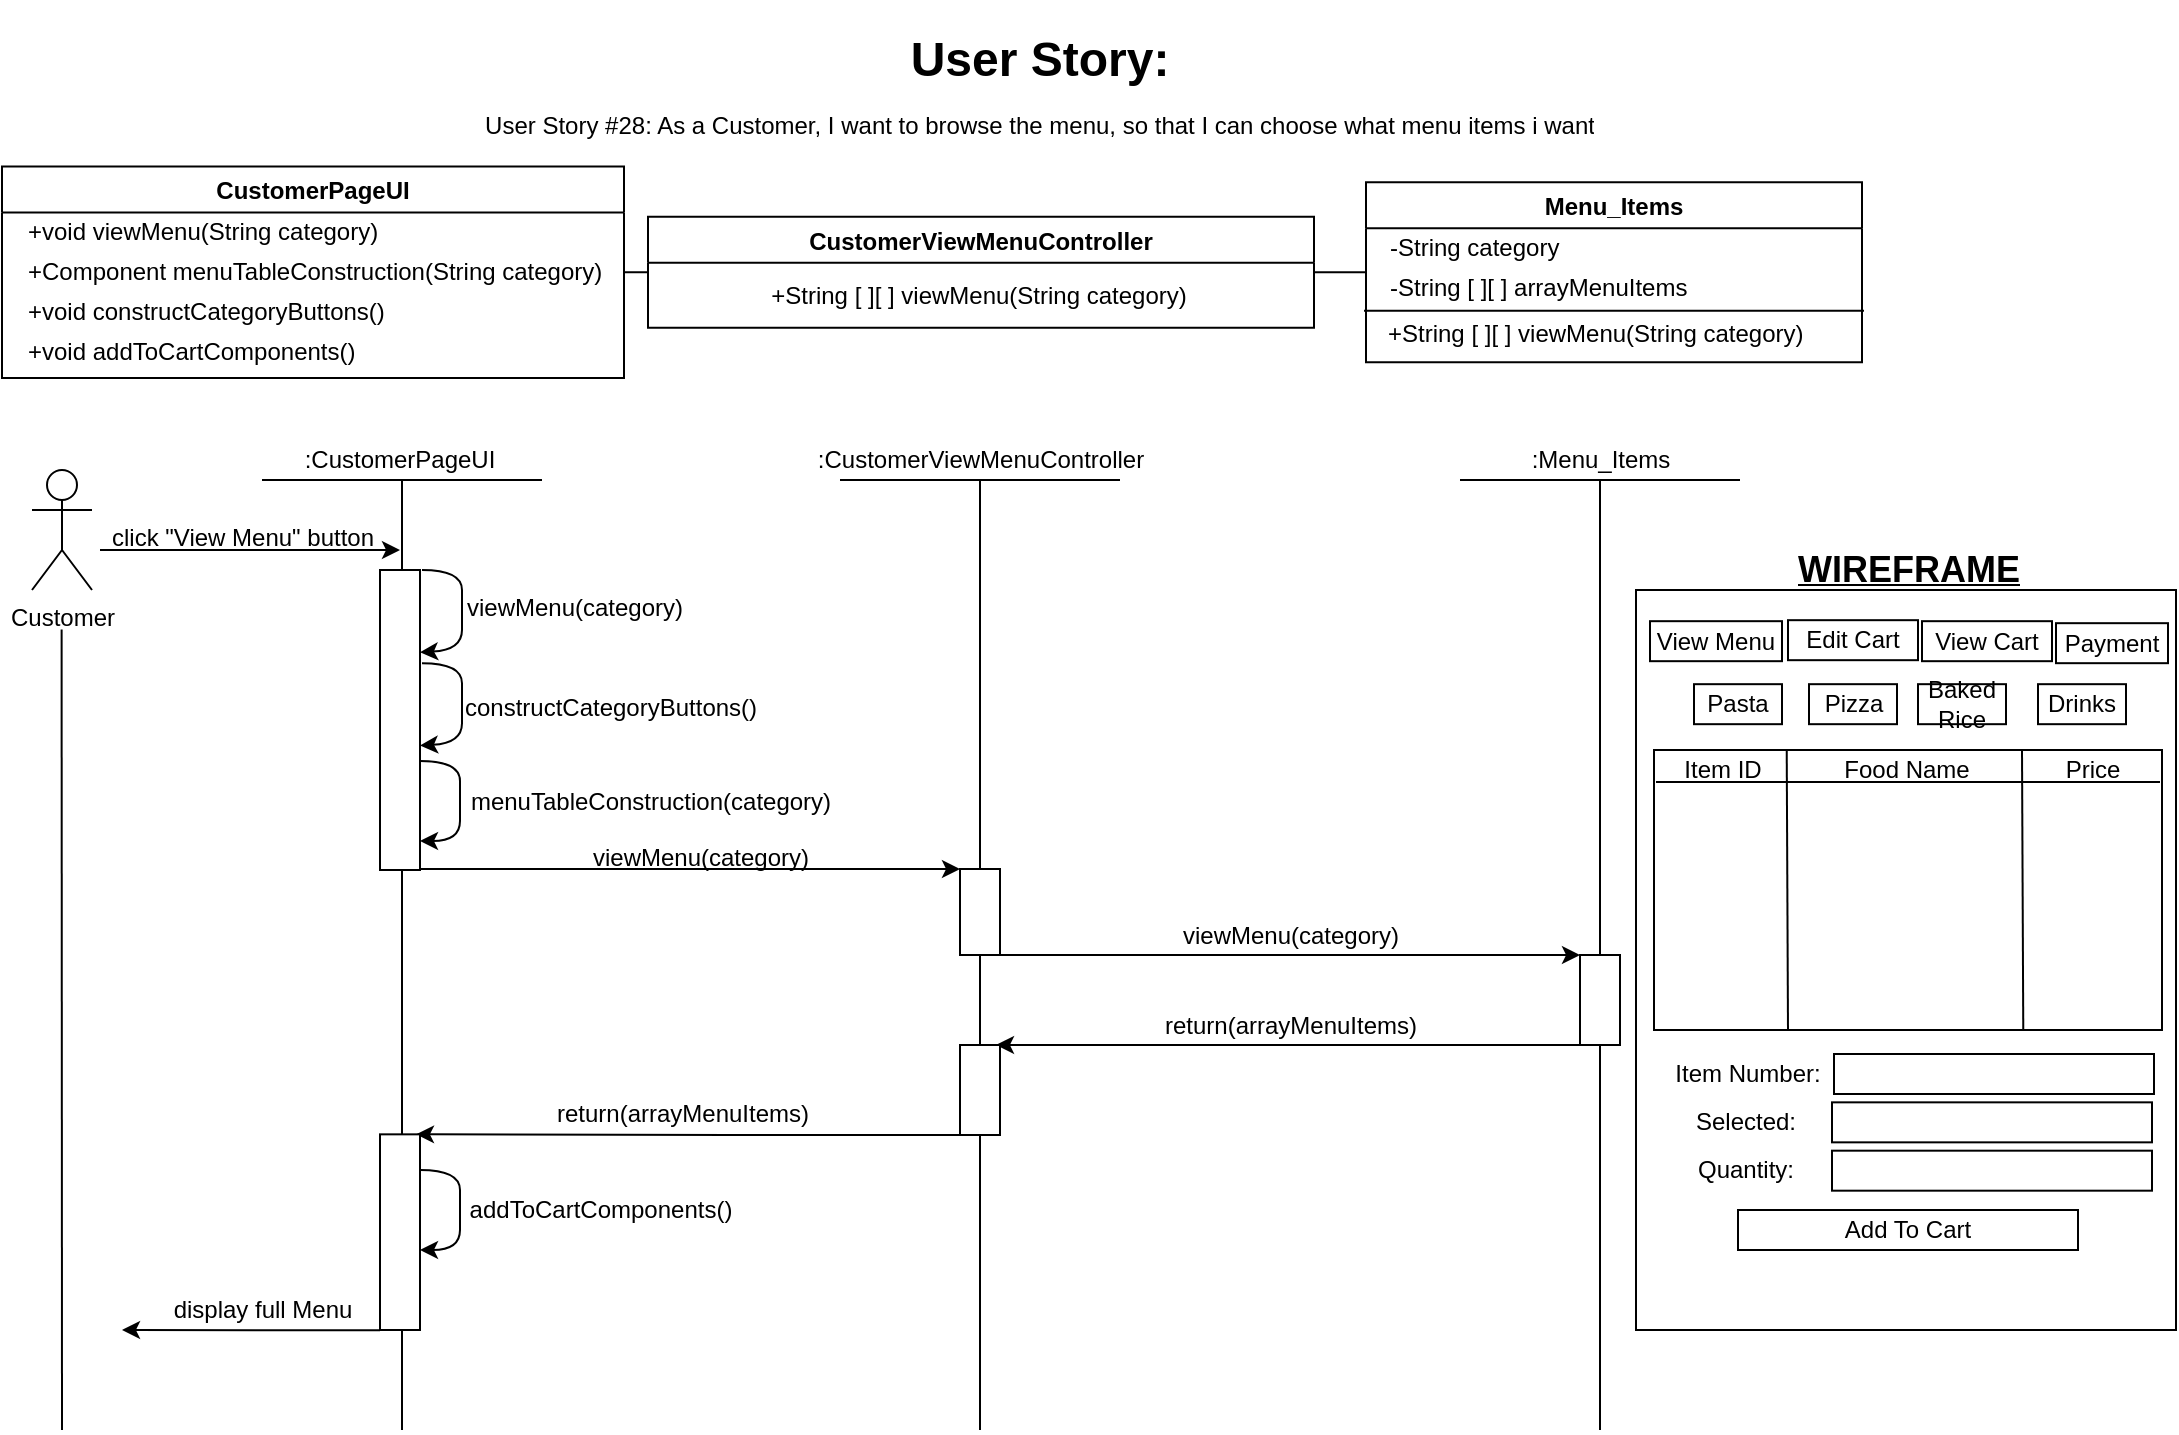 <mxfile version="18.0.4" type="device"><diagram id="kgpKYQtTHZ0yAKxKKP6v" name="Page-1"><mxGraphModel dx="373" dy="285" grid="1" gridSize="10" guides="1" tooltips="1" connect="1" arrows="1" fold="1" page="1" pageScale="1" pageWidth="1100" pageHeight="850" math="0" shadow="0"><root><mxCell id="0"/><mxCell id="1" parent="0"/><mxCell id="jZgrcrFYeaZh8gr0yXMg-41" value="" style="rounded=0;whiteSpace=wrap;html=1;" parent="1" vertex="1"><mxGeometry x="827" y="300" width="270" height="370" as="geometry"/></mxCell><mxCell id="jZgrcrFYeaZh8gr0yXMg-58" value="" style="endArrow=none;html=1;rounded=0;fontSize=17;" parent="1" edge="1"><mxGeometry width="50" height="50" relative="1" as="geometry"><mxPoint x="210" y="720" as="sourcePoint"/><mxPoint x="210" y="245.5" as="targetPoint"/></mxGeometry></mxCell><mxCell id="jZgrcrFYeaZh8gr0yXMg-2" value="CustomerPageUI" style="swimlane;" parent="1" vertex="1"><mxGeometry x="10" y="88.21" width="311" height="105.82" as="geometry"/></mxCell><mxCell id="jZgrcrFYeaZh8gr0yXMg-3" value="+void viewMenu(String category)" style="text;html=1;align=left;verticalAlign=middle;resizable=0;points=[];autosize=1;strokeColor=none;fillColor=none;" parent="jZgrcrFYeaZh8gr0yXMg-2" vertex="1"><mxGeometry x="11" y="23" width="190" height="20" as="geometry"/></mxCell><mxCell id="UyJxPFIOWj1iNq7rBaPs-1" value="+Component menuTableConstruction(String category)" style="text;html=1;align=left;verticalAlign=middle;resizable=0;points=[];autosize=1;strokeColor=none;fillColor=none;" parent="jZgrcrFYeaZh8gr0yXMg-2" vertex="1"><mxGeometry x="11" y="43" width="300" height="20" as="geometry"/></mxCell><mxCell id="3pkiMZ76L7Jx5bTfX0Fe-1" value="+void constructCategoryButtons()" style="text;html=1;align=left;verticalAlign=middle;resizable=0;points=[];autosize=1;strokeColor=none;fillColor=none;" parent="jZgrcrFYeaZh8gr0yXMg-2" vertex="1"><mxGeometry x="11" y="63" width="190" height="20" as="geometry"/></mxCell><mxCell id="3pkiMZ76L7Jx5bTfX0Fe-9" value="+void addToCartComponents()" style="text;html=1;align=left;verticalAlign=middle;resizable=0;points=[];autosize=1;strokeColor=none;fillColor=none;" parent="jZgrcrFYeaZh8gr0yXMg-2" vertex="1"><mxGeometry x="11" y="83" width="180" height="20" as="geometry"/></mxCell><mxCell id="jZgrcrFYeaZh8gr0yXMg-6" value="CustomerViewMenuController" style="swimlane;startSize=23;" parent="1" vertex="1"><mxGeometry x="333" y="113.37" width="333" height="55.5" as="geometry"/></mxCell><mxCell id="jZgrcrFYeaZh8gr0yXMg-7" value="&lt;div style=&quot;text-align: left&quot;&gt;+String [ ][ ] viewMenu(String category)&lt;/div&gt;" style="text;html=1;align=center;verticalAlign=middle;resizable=0;points=[];autosize=1;strokeColor=none;fillColor=none;" parent="jZgrcrFYeaZh8gr0yXMg-6" vertex="1"><mxGeometry x="55" y="30" width="220" height="20" as="geometry"/></mxCell><mxCell id="jZgrcrFYeaZh8gr0yXMg-8" value="Menu_Items" style="swimlane;" parent="1" vertex="1"><mxGeometry x="692" y="96.12" width="248" height="90" as="geometry"/></mxCell><mxCell id="jZgrcrFYeaZh8gr0yXMg-12" value="" style="endArrow=none;html=1;rounded=0;" parent="jZgrcrFYeaZh8gr0yXMg-8" edge="1"><mxGeometry width="50" height="50" relative="1" as="geometry"><mxPoint x="-1" y="64.25" as="sourcePoint"/><mxPoint x="249" y="64.25" as="targetPoint"/></mxGeometry></mxCell><mxCell id="jZgrcrFYeaZh8gr0yXMg-13" value="&lt;div style=&quot;text-align: justify&quot;&gt;+String [ ][ ] viewMenu(String category)&lt;/div&gt;" style="text;html=1;align=left;verticalAlign=middle;resizable=0;points=[];autosize=1;strokeColor=none;fillColor=none;" parent="jZgrcrFYeaZh8gr0yXMg-8" vertex="1"><mxGeometry x="9" y="66" width="220" height="20" as="geometry"/></mxCell><mxCell id="8a033JhcUuYnLw-s18lT-4" value="-String [ ][ ] arrayMenuItems" style="text;html=1;align=left;verticalAlign=middle;resizable=0;points=[];autosize=1;strokeColor=none;fillColor=none;" parent="jZgrcrFYeaZh8gr0yXMg-8" vertex="1"><mxGeometry x="10" y="43" width="160" height="20" as="geometry"/></mxCell><mxCell id="UyJxPFIOWj1iNq7rBaPs-8" value="-String category" style="text;html=1;align=left;verticalAlign=middle;resizable=0;points=[];autosize=1;strokeColor=none;fillColor=none;" parent="jZgrcrFYeaZh8gr0yXMg-8" vertex="1"><mxGeometry x="10" y="23" width="100" height="20" as="geometry"/></mxCell><mxCell id="jZgrcrFYeaZh8gr0yXMg-15" value="" style="endArrow=none;html=1;rounded=0;exitX=1;exitY=0.5;exitDx=0;exitDy=0;entryX=0;entryY=0.5;entryDx=0;entryDy=0;" parent="1" source="jZgrcrFYeaZh8gr0yXMg-2" target="jZgrcrFYeaZh8gr0yXMg-6" edge="1"><mxGeometry width="50" height="50" relative="1" as="geometry"><mxPoint x="547" y="371.12" as="sourcePoint"/><mxPoint x="597" y="321.12" as="targetPoint"/></mxGeometry></mxCell><mxCell id="jZgrcrFYeaZh8gr0yXMg-16" value="" style="endArrow=none;html=1;rounded=0;entryX=0;entryY=0.5;entryDx=0;entryDy=0;exitX=1;exitY=0.5;exitDx=0;exitDy=0;" parent="1" source="jZgrcrFYeaZh8gr0yXMg-6" target="jZgrcrFYeaZh8gr0yXMg-8" edge="1"><mxGeometry width="50" height="50" relative="1" as="geometry"><mxPoint x="547" y="191.12" as="sourcePoint"/><mxPoint x="547" y="221.12" as="targetPoint"/></mxGeometry></mxCell><mxCell id="jZgrcrFYeaZh8gr0yXMg-17" style="edgeStyle=orthogonalEdgeStyle;rounded=0;orthogonalLoop=1;jettySize=auto;html=1;" parent="1" edge="1"><mxGeometry relative="1" as="geometry"><mxPoint x="209" y="280" as="targetPoint"/><Array as="points"><mxPoint x="109" y="280"/><mxPoint x="109" y="280"/></Array><mxPoint x="59" y="280" as="sourcePoint"/></mxGeometry></mxCell><mxCell id="jZgrcrFYeaZh8gr0yXMg-18" value="Customer" style="shape=umlActor;verticalLabelPosition=bottom;verticalAlign=top;html=1;outlineConnect=0;" parent="1" vertex="1"><mxGeometry x="25" y="240" width="30" height="60" as="geometry"/></mxCell><mxCell id="jZgrcrFYeaZh8gr0yXMg-19" value=":CustomerPageUI" style="text;html=1;strokeColor=none;fillColor=none;align=center;verticalAlign=middle;whiteSpace=wrap;rounded=0;" parent="1" vertex="1"><mxGeometry x="179" y="220" width="60" height="30" as="geometry"/></mxCell><mxCell id="jZgrcrFYeaZh8gr0yXMg-20" value=":CustomerViewMenuController" style="text;html=1;align=center;verticalAlign=middle;resizable=0;points=[];autosize=1;strokeColor=none;fillColor=none;" parent="1" vertex="1"><mxGeometry x="409" y="225" width="180" height="20" as="geometry"/></mxCell><mxCell id="jZgrcrFYeaZh8gr0yXMg-21" value=":Menu_Items" style="text;html=1;align=center;verticalAlign=middle;resizable=0;points=[];autosize=1;strokeColor=none;fillColor=none;" parent="1" vertex="1"><mxGeometry x="769" y="225" width="80" height="20" as="geometry"/></mxCell><mxCell id="jZgrcrFYeaZh8gr0yXMg-22" value="" style="endArrow=none;html=1;rounded=0;" parent="1" edge="1"><mxGeometry width="50" height="50" relative="1" as="geometry"><mxPoint x="140" y="245" as="sourcePoint"/><mxPoint x="280.0" y="245" as="targetPoint"/></mxGeometry></mxCell><mxCell id="jZgrcrFYeaZh8gr0yXMg-23" value="" style="endArrow=none;html=1;rounded=0;" parent="1" edge="1"><mxGeometry width="50" height="50" relative="1" as="geometry"><mxPoint x="429.0" y="245" as="sourcePoint"/><mxPoint x="569" y="245" as="targetPoint"/></mxGeometry></mxCell><mxCell id="jZgrcrFYeaZh8gr0yXMg-24" value="" style="endArrow=none;html=1;rounded=0;" parent="1" edge="1"><mxGeometry width="50" height="50" relative="1" as="geometry"><mxPoint x="739" y="245" as="sourcePoint"/><mxPoint x="879" y="245" as="targetPoint"/></mxGeometry></mxCell><mxCell id="jZgrcrFYeaZh8gr0yXMg-27" value="" style="endArrow=classic;html=1;rounded=0;entryX=0;entryY=0;entryDx=0;entryDy=0;" parent="1" edge="1"><mxGeometry width="50" height="50" relative="1" as="geometry"><mxPoint x="209" y="439.5" as="sourcePoint"/><mxPoint x="489" y="439.5" as="targetPoint"/></mxGeometry></mxCell><mxCell id="jZgrcrFYeaZh8gr0yXMg-28" value="&lt;div style=&quot;text-align: left&quot;&gt;&lt;span&gt;viewMenu(category)&lt;/span&gt;&lt;/div&gt;" style="text;html=1;align=center;verticalAlign=middle;resizable=0;points=[];autosize=1;strokeColor=none;fillColor=none;" parent="1" vertex="1"><mxGeometry x="299" y="423.5" width="120" height="20" as="geometry"/></mxCell><mxCell id="jZgrcrFYeaZh8gr0yXMg-29" style="edgeStyle=orthogonalEdgeStyle;rounded=0;orthogonalLoop=1;jettySize=auto;html=1;exitX=1;exitY=1;exitDx=0;exitDy=0;entryX=0;entryY=0;entryDx=0;entryDy=0;" parent="1" source="jZgrcrFYeaZh8gr0yXMg-57" target="jZgrcrFYeaZh8gr0yXMg-53" edge="1"><mxGeometry relative="1" as="geometry"><Array as="points"><mxPoint x="723" y="482.5"/><mxPoint x="723" y="482.5"/></Array><mxPoint x="509" y="487.5" as="sourcePoint"/></mxGeometry></mxCell><mxCell id="jZgrcrFYeaZh8gr0yXMg-30" value="" style="endArrow=none;html=1;rounded=0;startArrow=none;entryX=0.5;entryY=1;entryDx=0;entryDy=0;entryPerimeter=0;" parent="1" source="jZgrcrFYeaZh8gr0yXMg-100" target="jZgrcrFYeaZh8gr0yXMg-20" edge="1"><mxGeometry width="50" height="50" relative="1" as="geometry"><mxPoint x="499" y="922.5" as="sourcePoint"/><mxPoint x="497" y="240" as="targetPoint"/></mxGeometry></mxCell><mxCell id="jZgrcrFYeaZh8gr0yXMg-31" value="&lt;div style=&quot;text-align: justify&quot;&gt;&lt;span&gt;viewMenu(category)&lt;/span&gt;&lt;/div&gt;" style="text;html=1;align=center;verticalAlign=middle;resizable=0;points=[];autosize=1;strokeColor=none;fillColor=none;" parent="1" vertex="1"><mxGeometry x="594" y="462.5" width="120" height="20" as="geometry"/></mxCell><mxCell id="jZgrcrFYeaZh8gr0yXMg-34" value="" style="endArrow=none;html=1;rounded=0;entryX=0.5;entryY=0.982;entryDx=0;entryDy=0;entryPerimeter=0;" parent="1" target="jZgrcrFYeaZh8gr0yXMg-21" edge="1"><mxGeometry width="50" height="50" relative="1" as="geometry"><mxPoint x="809" y="720" as="sourcePoint"/><mxPoint x="809" y="250" as="targetPoint"/></mxGeometry></mxCell><mxCell id="jZgrcrFYeaZh8gr0yXMg-42" value="View Menu" style="rounded=0;whiteSpace=wrap;html=1;" parent="1" vertex="1"><mxGeometry x="834" y="315.59" width="66" height="20" as="geometry"/></mxCell><mxCell id="jZgrcrFYeaZh8gr0yXMg-44" value="Edit Cart" style="rounded=0;whiteSpace=wrap;html=1;" parent="1" vertex="1"><mxGeometry x="903" y="315.09" width="65" height="20" as="geometry"/></mxCell><mxCell id="jZgrcrFYeaZh8gr0yXMg-45" value="View Cart" style="rounded=0;whiteSpace=wrap;html=1;" parent="1" vertex="1"><mxGeometry x="970" y="315.59" width="65" height="20" as="geometry"/></mxCell><mxCell id="jZgrcrFYeaZh8gr0yXMg-46" value="Payment" style="rounded=0;whiteSpace=wrap;html=1;" parent="1" vertex="1"><mxGeometry x="1037" y="316.59" width="56" height="20" as="geometry"/></mxCell><mxCell id="jZgrcrFYeaZh8gr0yXMg-51" value="Add To Cart" style="rounded=0;whiteSpace=wrap;html=1;" parent="1" vertex="1"><mxGeometry x="878" y="610" width="170" height="20" as="geometry"/></mxCell><mxCell id="jZgrcrFYeaZh8gr0yXMg-52" value="&lt;b&gt;&lt;u&gt;&lt;font style=&quot;font-size: 18px&quot;&gt;WIREFRAME&lt;/font&gt;&lt;/u&gt;&lt;/b&gt;" style="text;html=1;align=center;verticalAlign=middle;resizable=0;points=[];autosize=1;strokeColor=none;fillColor=none;" parent="1" vertex="1"><mxGeometry x="898" y="280" width="130" height="20" as="geometry"/></mxCell><mxCell id="jZgrcrFYeaZh8gr0yXMg-102" style="edgeStyle=orthogonalEdgeStyle;rounded=0;orthogonalLoop=1;jettySize=auto;html=1;exitX=0;exitY=1;exitDx=0;exitDy=0;entryX=0.5;entryY=0;entryDx=0;entryDy=0;fontSize=12;" parent="1" edge="1"><mxGeometry relative="1" as="geometry"><mxPoint x="807" y="527.5" as="sourcePoint"/><mxPoint x="507" y="527.5" as="targetPoint"/><Array as="points"><mxPoint x="663" y="527.5"/><mxPoint x="663" y="527.5"/></Array></mxGeometry></mxCell><mxCell id="jZgrcrFYeaZh8gr0yXMg-53" value="" style="rounded=0;whiteSpace=wrap;html=1;" parent="1" vertex="1"><mxGeometry x="799" y="482.5" width="20" height="45" as="geometry"/></mxCell><mxCell id="jZgrcrFYeaZh8gr0yXMg-54" value="click &quot;View Menu&quot; button" style="text;html=1;align=center;verticalAlign=middle;resizable=0;points=[];autosize=1;strokeColor=none;fillColor=none;" parent="1" vertex="1"><mxGeometry x="55" y="264" width="150" height="20" as="geometry"/></mxCell><mxCell id="jZgrcrFYeaZh8gr0yXMg-57" value="" style="rounded=0;whiteSpace=wrap;html=1;" parent="1" vertex="1"><mxGeometry x="489" y="439.5" width="20" height="43" as="geometry"/></mxCell><mxCell id="jZgrcrFYeaZh8gr0yXMg-63" value="" style="curved=1;endArrow=classic;html=1;rounded=0;entryX=0.95;entryY=0.392;entryDx=0;entryDy=0;exitX=1;exitY=0;exitDx=0;exitDy=0;entryPerimeter=0;" parent="1" edge="1"><mxGeometry width="50" height="50" relative="1" as="geometry"><mxPoint x="220" y="290" as="sourcePoint"/><mxPoint x="219.0" y="331.16" as="targetPoint"/><Array as="points"><mxPoint x="240" y="290"/><mxPoint x="240" y="310"/><mxPoint x="240" y="330"/></Array></mxGeometry></mxCell><mxCell id="jZgrcrFYeaZh8gr0yXMg-64" value="" style="rounded=0;whiteSpace=wrap;html=1;" parent="1" vertex="1"><mxGeometry x="199" y="290" width="20" height="150" as="geometry"/></mxCell><mxCell id="jZgrcrFYeaZh8gr0yXMg-65" value="&lt;span style=&quot;font-size: 12px&quot;&gt;viewMenu(category)&lt;/span&gt;" style="text;html=1;align=center;verticalAlign=middle;resizable=0;points=[];autosize=1;strokeColor=none;fillColor=none;fontSize=16;" parent="1" vertex="1"><mxGeometry x="236" y="292.09" width="120" height="30" as="geometry"/></mxCell><mxCell id="jZgrcrFYeaZh8gr0yXMg-84" value="" style="rounded=0;whiteSpace=wrap;html=1;" parent="1" vertex="1"><mxGeometry x="836" y="380" width="254" height="140" as="geometry"/></mxCell><mxCell id="jZgrcrFYeaZh8gr0yXMg-81" value="Item Number:" style="text;html=1;strokeColor=none;fillColor=none;align=center;verticalAlign=middle;whiteSpace=wrap;rounded=0;" parent="1" vertex="1"><mxGeometry x="840" y="527.83" width="86" height="28.33" as="geometry"/></mxCell><mxCell id="jZgrcrFYeaZh8gr0yXMg-82" value="" style="rounded=0;whiteSpace=wrap;html=1;" parent="1" vertex="1"><mxGeometry x="926" y="532.0" width="160" height="20" as="geometry"/></mxCell><mxCell id="jZgrcrFYeaZh8gr0yXMg-85" value="Item ID" style="text;html=1;align=center;verticalAlign=middle;resizable=0;points=[];autosize=1;strokeColor=none;fillColor=none;" parent="1" vertex="1"><mxGeometry x="845" y="380" width="50" height="20" as="geometry"/></mxCell><mxCell id="jZgrcrFYeaZh8gr0yXMg-86" value="Food Name" style="text;html=1;align=center;verticalAlign=middle;resizable=0;points=[];autosize=1;strokeColor=none;fillColor=none;" parent="1" vertex="1"><mxGeometry x="922" y="380" width="80" height="20" as="geometry"/></mxCell><mxCell id="jZgrcrFYeaZh8gr0yXMg-88" value="Price" style="text;html=1;align=center;verticalAlign=middle;resizable=0;points=[];autosize=1;strokeColor=none;fillColor=none;" parent="1" vertex="1"><mxGeometry x="1035" y="380" width="40" height="20" as="geometry"/></mxCell><mxCell id="jZgrcrFYeaZh8gr0yXMg-90" value="" style="endArrow=none;html=1;rounded=0;entryX=0.033;entryY=-0.067;entryDx=0;entryDy=0;entryPerimeter=0;exitX=0.194;exitY=0.99;exitDx=0;exitDy=0;exitPerimeter=0;" parent="1" edge="1"><mxGeometry width="50" height="50" relative="1" as="geometry"><mxPoint x="902.996" y="520.0" as="sourcePoint"/><mxPoint x="902.36" y="380.06" as="targetPoint"/></mxGeometry></mxCell><mxCell id="jZgrcrFYeaZh8gr0yXMg-92" value="" style="endArrow=none;html=1;rounded=0;entryX=0.033;entryY=-0.067;entryDx=0;entryDy=0;entryPerimeter=0;exitX=0.194;exitY=0.99;exitDx=0;exitDy=0;exitPerimeter=0;" parent="1" edge="1"><mxGeometry width="50" height="50" relative="1" as="geometry"><mxPoint x="1020.636" y="519.94" as="sourcePoint"/><mxPoint x="1020" y="380" as="targetPoint"/></mxGeometry></mxCell><mxCell id="jZgrcrFYeaZh8gr0yXMg-94" value="" style="endArrow=none;html=1;rounded=0;exitX=0.194;exitY=0.99;exitDx=0;exitDy=0;exitPerimeter=0;" parent="1" edge="1"><mxGeometry width="50" height="50" relative="1" as="geometry"><mxPoint x="836.996" y="396" as="sourcePoint"/><mxPoint x="1089" y="396" as="targetPoint"/></mxGeometry></mxCell><mxCell id="jZgrcrFYeaZh8gr0yXMg-99" value="&lt;h1&gt;User Story:&lt;br&gt;&lt;font style=&quot;font-size: 12px ; font-weight: normal&quot;&gt;User Story #28: As a Customer, I want to browse the menu, so that I can choose what menu items i want&lt;/font&gt;&lt;/h1&gt;" style="text;html=1;strokeColor=none;fillColor=none;spacing=5;spacingTop=-20;whiteSpace=wrap;overflow=hidden;rounded=0;align=center;" parent="1" vertex="1"><mxGeometry x="239" y="15" width="580" height="75" as="geometry"/></mxCell><mxCell id="jZgrcrFYeaZh8gr0yXMg-100" value="" style="rounded=0;whiteSpace=wrap;html=1;" parent="1" vertex="1"><mxGeometry x="489" y="527.5" width="20" height="45" as="geometry"/></mxCell><mxCell id="jZgrcrFYeaZh8gr0yXMg-101" value="" style="endArrow=none;html=1;rounded=0;startArrow=none;entryX=0.5;entryY=1;entryDx=0;entryDy=0;entryPerimeter=0;" parent="1" target="jZgrcrFYeaZh8gr0yXMg-100" edge="1"><mxGeometry width="50" height="50" relative="1" as="geometry"><mxPoint x="499" y="720" as="sourcePoint"/><mxPoint x="499" y="234.27" as="targetPoint"/></mxGeometry></mxCell><mxCell id="jZgrcrFYeaZh8gr0yXMg-103" value="return(arrayMenuItems)" style="text;html=1;align=center;verticalAlign=middle;resizable=0;points=[];autosize=1;strokeColor=none;fillColor=none;fontSize=12;" parent="1" vertex="1"><mxGeometry x="584" y="507.83" width="140" height="20" as="geometry"/></mxCell><mxCell id="jZgrcrFYeaZh8gr0yXMg-104" style="edgeStyle=orthogonalEdgeStyle;rounded=0;orthogonalLoop=1;jettySize=auto;html=1;entryX=0.5;entryY=0;entryDx=0;entryDy=0;fontSize=12;" parent="1" edge="1"><mxGeometry relative="1" as="geometry"><mxPoint x="493" y="572.5" as="sourcePoint"/><mxPoint x="217" y="572.17" as="targetPoint"/><Array as="points"><mxPoint x="373" y="572.17"/><mxPoint x="373" y="572.17"/></Array></mxGeometry></mxCell><mxCell id="jZgrcrFYeaZh8gr0yXMg-105" value="" style="rounded=0;whiteSpace=wrap;html=1;" parent="1" vertex="1"><mxGeometry x="199" y="572.17" width="20" height="97.83" as="geometry"/></mxCell><mxCell id="zjGWkaBwXdOVX580WXJV-7" value="" style="endArrow=none;html=1;rounded=0;" parent="1" edge="1"><mxGeometry width="50" height="50" relative="1" as="geometry"><mxPoint x="40" y="720" as="sourcePoint"/><mxPoint x="39.8" y="319.77" as="targetPoint"/></mxGeometry></mxCell><mxCell id="8a033JhcUuYnLw-s18lT-1" value="" style="curved=1;endArrow=classic;html=1;rounded=0;entryX=1;entryY=1;entryDx=0;entryDy=0;exitX=1;exitY=0;exitDx=0;exitDy=0;" parent="1" edge="1"><mxGeometry width="50" height="50" relative="1" as="geometry"><mxPoint x="219" y="385.5" as="sourcePoint"/><mxPoint x="219" y="425.5" as="targetPoint"/><Array as="points"><mxPoint x="239" y="385.5"/><mxPoint x="239" y="405.5"/><mxPoint x="239" y="425.5"/></Array></mxGeometry></mxCell><mxCell id="8a033JhcUuYnLw-s18lT-3" value="&lt;span style=&quot;font-size: 12px&quot;&gt;menuTableConstruction(category)&lt;/span&gt;" style="text;html=1;align=center;verticalAlign=middle;resizable=0;points=[];autosize=1;strokeColor=none;fillColor=none;fontSize=16;" parent="1" vertex="1"><mxGeometry x="234" y="388.5" width="200" height="30" as="geometry"/></mxCell><mxCell id="UyJxPFIOWj1iNq7rBaPs-9" value="" style="endArrow=classic;html=1;rounded=0;" parent="1" edge="1"><mxGeometry width="50" height="50" relative="1" as="geometry"><mxPoint x="199" y="670.17" as="sourcePoint"/><mxPoint x="70" y="670" as="targetPoint"/></mxGeometry></mxCell><mxCell id="UyJxPFIOWj1iNq7rBaPs-10" value="display full Menu" style="text;html=1;align=center;verticalAlign=middle;resizable=0;points=[];autosize=1;strokeColor=none;fillColor=none;" parent="1" vertex="1"><mxGeometry x="90" y="650.17" width="100" height="20" as="geometry"/></mxCell><mxCell id="UyJxPFIOWj1iNq7rBaPs-11" value="Pasta" style="rounded=0;whiteSpace=wrap;html=1;" parent="1" vertex="1"><mxGeometry x="856" y="347.09" width="44" height="20" as="geometry"/></mxCell><mxCell id="UyJxPFIOWj1iNq7rBaPs-12" value="Pizza" style="rounded=0;whiteSpace=wrap;html=1;" parent="1" vertex="1"><mxGeometry x="913.5" y="347.09" width="44" height="20" as="geometry"/></mxCell><mxCell id="UyJxPFIOWj1iNq7rBaPs-13" value="Baked Rice" style="rounded=0;whiteSpace=wrap;html=1;" parent="1" vertex="1"><mxGeometry x="968" y="347.09" width="44" height="20" as="geometry"/></mxCell><mxCell id="UyJxPFIOWj1iNq7rBaPs-14" value="Drinks" style="rounded=0;whiteSpace=wrap;html=1;" parent="1" vertex="1"><mxGeometry x="1028" y="347.09" width="44" height="20" as="geometry"/></mxCell><mxCell id="UyJxPFIOWj1iNq7rBaPs-18" value="Selected:" style="text;html=1;strokeColor=none;fillColor=none;align=center;verticalAlign=middle;whiteSpace=wrap;rounded=0;" parent="1" vertex="1"><mxGeometry x="839" y="552.0" width="86" height="28.33" as="geometry"/></mxCell><mxCell id="UyJxPFIOWj1iNq7rBaPs-19" value="" style="rounded=0;whiteSpace=wrap;html=1;" parent="1" vertex="1"><mxGeometry x="925" y="556.17" width="160" height="20" as="geometry"/></mxCell><mxCell id="UyJxPFIOWj1iNq7rBaPs-20" value="Quantity:" style="text;html=1;strokeColor=none;fillColor=none;align=center;verticalAlign=middle;whiteSpace=wrap;rounded=0;" parent="1" vertex="1"><mxGeometry x="839" y="576.17" width="86" height="28.33" as="geometry"/></mxCell><mxCell id="UyJxPFIOWj1iNq7rBaPs-21" value="" style="rounded=0;whiteSpace=wrap;html=1;" parent="1" vertex="1"><mxGeometry x="925" y="580.34" width="160" height="20" as="geometry"/></mxCell><mxCell id="3pkiMZ76L7Jx5bTfX0Fe-4" value="return(arrayMenuItems)" style="text;html=1;align=center;verticalAlign=middle;resizable=0;points=[];autosize=1;strokeColor=none;fillColor=none;fontSize=12;" parent="1" vertex="1"><mxGeometry x="280" y="552.0" width="140" height="20" as="geometry"/></mxCell><mxCell id="3pkiMZ76L7Jx5bTfX0Fe-5" value="" style="curved=1;endArrow=classic;html=1;rounded=0;entryX=0.95;entryY=0.392;entryDx=0;entryDy=0;exitX=1;exitY=0;exitDx=0;exitDy=0;entryPerimeter=0;" parent="1" edge="1"><mxGeometry width="50" height="50" relative="1" as="geometry"><mxPoint x="220" y="336.59" as="sourcePoint"/><mxPoint x="219.0" y="377.75" as="targetPoint"/><Array as="points"><mxPoint x="240" y="336.59"/><mxPoint x="240" y="356.59"/><mxPoint x="240" y="376.59"/></Array></mxGeometry></mxCell><mxCell id="3pkiMZ76L7Jx5bTfX0Fe-6" value="&lt;span style=&quot;font-size: 12px&quot;&gt;constructCategoryButtons()&lt;/span&gt;" style="text;html=1;align=center;verticalAlign=middle;resizable=0;points=[];autosize=1;strokeColor=none;fillColor=none;fontSize=16;" parent="1" vertex="1"><mxGeometry x="234" y="342.09" width="160" height="30" as="geometry"/></mxCell><mxCell id="3pkiMZ76L7Jx5bTfX0Fe-7" value="" style="curved=1;endArrow=classic;html=1;rounded=0;entryX=1;entryY=1;entryDx=0;entryDy=0;exitX=1;exitY=0;exitDx=0;exitDy=0;" parent="1" edge="1"><mxGeometry width="50" height="50" relative="1" as="geometry"><mxPoint x="219" y="590" as="sourcePoint"/><mxPoint x="219" y="630" as="targetPoint"/><Array as="points"><mxPoint x="239" y="590"/><mxPoint x="239" y="610"/><mxPoint x="239" y="630"/></Array></mxGeometry></mxCell><mxCell id="3pkiMZ76L7Jx5bTfX0Fe-8" value="&lt;span style=&quot;font-size: 12px&quot;&gt;addToCartComponents()&lt;/span&gt;" style="text;html=1;align=center;verticalAlign=middle;resizable=0;points=[];autosize=1;strokeColor=none;fillColor=none;fontSize=16;" parent="1" vertex="1"><mxGeometry x="234" y="593" width="150" height="30" as="geometry"/></mxCell></root></mxGraphModel></diagram></mxfile>